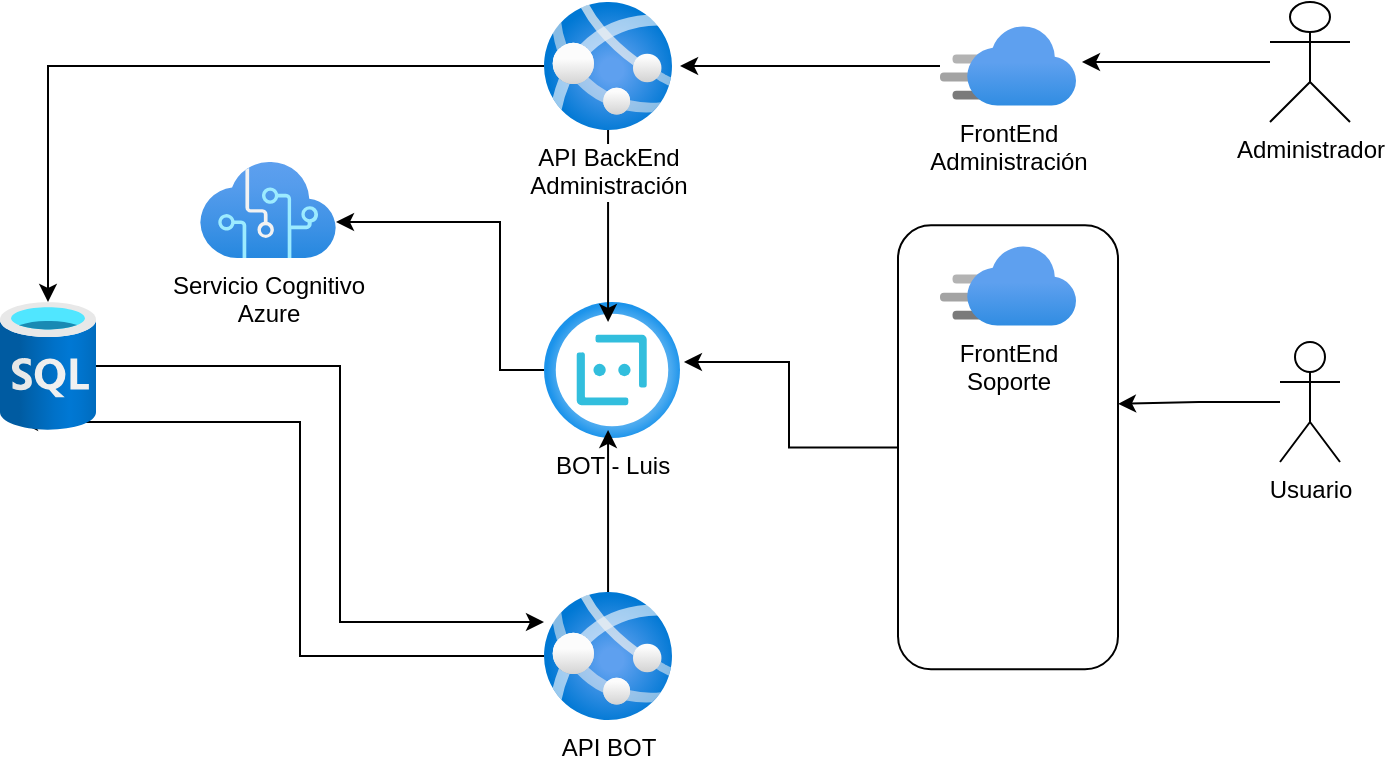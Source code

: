 <mxfile version="14.6.11" type="github" pages="2">
  <diagram id="yzrDxugUBzy7MwYX6YMi" name="General">
    <mxGraphModel dx="1422" dy="794" grid="1" gridSize="10" guides="1" tooltips="1" connect="1" arrows="1" fold="1" page="1" pageScale="1" pageWidth="827" pageHeight="1169" math="0" shadow="0">
      <root>
        <mxCell id="0" />
        <mxCell id="1" parent="0" />
        <mxCell id="NbvLRPV5zqQ-gS-G9C2f-18" style="edgeStyle=orthogonalEdgeStyle;rounded=0;orthogonalLoop=1;jettySize=auto;html=1;entryX=1.029;entryY=0.441;entryDx=0;entryDy=0;entryPerimeter=0;" edge="1" parent="1" source="NbvLRPV5zqQ-gS-G9C2f-16" target="sCG8SnL8BWODsKmGUk7c-1">
          <mxGeometry relative="1" as="geometry" />
        </mxCell>
        <mxCell id="NbvLRPV5zqQ-gS-G9C2f-16" value="" style="rounded=1;whiteSpace=wrap;html=1;" vertex="1" parent="1">
          <mxGeometry x="559" y="391.66" width="110" height="222" as="geometry" />
        </mxCell>
        <mxCell id="NbvLRPV5zqQ-gS-G9C2f-6" style="edgeStyle=orthogonalEdgeStyle;rounded=0;orthogonalLoop=1;jettySize=auto;html=1;" edge="1" parent="1" source="sCG8SnL8BWODsKmGUk7c-1" target="NbvLRPV5zqQ-gS-G9C2f-4">
          <mxGeometry relative="1" as="geometry">
            <Array as="points">
              <mxPoint x="360" y="464" />
              <mxPoint x="360" y="390" />
            </Array>
          </mxGeometry>
        </mxCell>
        <mxCell id="sCG8SnL8BWODsKmGUk7c-1" value="BOT - Luis" style="aspect=fixed;html=1;points=[];align=center;image;fontSize=12;image=img/lib/azure2/ai_machine_learning/Bot_Services.svg;" vertex="1" parent="1">
          <mxGeometry x="382" y="430" width="68" height="68" as="geometry" />
        </mxCell>
        <mxCell id="NbvLRPV5zqQ-gS-G9C2f-3" style="edgeStyle=orthogonalEdgeStyle;rounded=0;orthogonalLoop=1;jettySize=auto;html=1;entryX=1.044;entryY=0.45;entryDx=0;entryDy=0;entryPerimeter=0;" edge="1" parent="1" source="sCG8SnL8BWODsKmGUk7c-2" target="NbvLRPV5zqQ-gS-G9C2f-1">
          <mxGeometry relative="1" as="geometry" />
        </mxCell>
        <mxCell id="sCG8SnL8BWODsKmGUk7c-2" value="Administrador" style="shape=umlActor;verticalLabelPosition=bottom;verticalAlign=top;html=1;" vertex="1" parent="1">
          <mxGeometry x="745" y="280" width="40" height="60" as="geometry" />
        </mxCell>
        <mxCell id="NbvLRPV5zqQ-gS-G9C2f-19" style="edgeStyle=orthogonalEdgeStyle;rounded=0;orthogonalLoop=1;jettySize=auto;html=1;entryX=1;entryY=0.402;entryDx=0;entryDy=0;entryPerimeter=0;" edge="1" parent="1" source="sCG8SnL8BWODsKmGUk7c-3" target="NbvLRPV5zqQ-gS-G9C2f-16">
          <mxGeometry relative="1" as="geometry" />
        </mxCell>
        <mxCell id="sCG8SnL8BWODsKmGUk7c-3" value="Usuario" style="shape=umlActor;verticalLabelPosition=bottom;verticalAlign=top;html=1;" vertex="1" parent="1">
          <mxGeometry x="750" y="450" width="30" height="60" as="geometry" />
        </mxCell>
        <mxCell id="sCG8SnL8BWODsKmGUk7c-14" style="edgeStyle=orthogonalEdgeStyle;rounded=0;orthogonalLoop=1;jettySize=auto;html=1;" edge="1" parent="1" source="sCG8SnL8BWODsKmGUk7c-5" target="sCG8SnL8BWODsKmGUk7c-10">
          <mxGeometry relative="1" as="geometry" />
        </mxCell>
        <mxCell id="sCG8SnL8BWODsKmGUk7c-15" style="edgeStyle=orthogonalEdgeStyle;rounded=0;orthogonalLoop=1;jettySize=auto;html=1;entryX=0.471;entryY=0.147;entryDx=0;entryDy=0;entryPerimeter=0;" edge="1" parent="1" source="sCG8SnL8BWODsKmGUk7c-5" target="sCG8SnL8BWODsKmGUk7c-1">
          <mxGeometry relative="1" as="geometry" />
        </mxCell>
        <mxCell id="sCG8SnL8BWODsKmGUk7c-5" value="API BackEnd&lt;br&gt;Administración" style="aspect=fixed;html=1;points=[];align=center;image;fontSize=12;image=img/lib/azure2/app_services/App_Services.svg;" vertex="1" parent="1">
          <mxGeometry x="382" y="280" width="64" height="64" as="geometry" />
        </mxCell>
        <mxCell id="sCG8SnL8BWODsKmGUk7c-16" style="edgeStyle=orthogonalEdgeStyle;rounded=0;orthogonalLoop=1;jettySize=auto;html=1;entryX=0.208;entryY=0.938;entryDx=0;entryDy=0;entryPerimeter=0;" edge="1" parent="1" source="sCG8SnL8BWODsKmGUk7c-8" target="sCG8SnL8BWODsKmGUk7c-10">
          <mxGeometry relative="1" as="geometry">
            <mxPoint x="270" y="500" as="targetPoint" />
            <Array as="points">
              <mxPoint x="260" y="607" />
            </Array>
          </mxGeometry>
        </mxCell>
        <mxCell id="sCG8SnL8BWODsKmGUk7c-20" style="edgeStyle=orthogonalEdgeStyle;rounded=0;orthogonalLoop=1;jettySize=auto;html=1;entryX=0.471;entryY=0.941;entryDx=0;entryDy=0;entryPerimeter=0;" edge="1" parent="1" source="sCG8SnL8BWODsKmGUk7c-8" target="sCG8SnL8BWODsKmGUk7c-1">
          <mxGeometry relative="1" as="geometry" />
        </mxCell>
        <mxCell id="sCG8SnL8BWODsKmGUk7c-8" value="API BOT" style="aspect=fixed;html=1;points=[];align=center;image;fontSize=12;image=img/lib/azure2/app_services/App_Services.svg;" vertex="1" parent="1">
          <mxGeometry x="382" y="575" width="64" height="64" as="geometry" />
        </mxCell>
        <mxCell id="sCG8SnL8BWODsKmGUk7c-17" style="edgeStyle=orthogonalEdgeStyle;rounded=0;orthogonalLoop=1;jettySize=auto;html=1;" edge="1" parent="1" source="sCG8SnL8BWODsKmGUk7c-10" target="sCG8SnL8BWODsKmGUk7c-8">
          <mxGeometry relative="1" as="geometry">
            <Array as="points">
              <mxPoint x="280" y="590" />
            </Array>
          </mxGeometry>
        </mxCell>
        <mxCell id="sCG8SnL8BWODsKmGUk7c-10" value="" style="aspect=fixed;html=1;points=[];align=center;image;fontSize=12;image=img/lib/azure2/databases/SQL_Database.svg;" vertex="1" parent="1">
          <mxGeometry x="110" y="430" width="48" height="64" as="geometry" />
        </mxCell>
        <mxCell id="sCG8SnL8BWODsKmGUk7c-19" value="FrontEnd&lt;br&gt;Soporte" style="aspect=fixed;html=1;points=[];align=center;image;fontSize=12;image=img/lib/azure2/app_services/CDN_Profiles.svg;" vertex="1" parent="1">
          <mxGeometry x="580" y="402.03" width="68" height="40" as="geometry" />
        </mxCell>
        <mxCell id="NbvLRPV5zqQ-gS-G9C2f-2" style="edgeStyle=orthogonalEdgeStyle;rounded=0;orthogonalLoop=1;jettySize=auto;html=1;entryX=1.063;entryY=0.5;entryDx=0;entryDy=0;entryPerimeter=0;" edge="1" parent="1" source="NbvLRPV5zqQ-gS-G9C2f-1" target="sCG8SnL8BWODsKmGUk7c-5">
          <mxGeometry relative="1" as="geometry" />
        </mxCell>
        <mxCell id="NbvLRPV5zqQ-gS-G9C2f-1" value="FrontEnd&lt;br&gt;Administración" style="aspect=fixed;html=1;points=[];align=center;image;fontSize=12;image=img/lib/azure2/app_services/CDN_Profiles.svg;" vertex="1" parent="1">
          <mxGeometry x="580" y="292" width="68" height="40" as="geometry" />
        </mxCell>
        <mxCell id="NbvLRPV5zqQ-gS-G9C2f-4" value="Servicio Cognitivo&lt;br&gt;Azure" style="aspect=fixed;html=1;points=[];align=center;image;fontSize=12;image=img/lib/azure2/ai_machine_learning/Cognitive_Services.svg;" vertex="1" parent="1">
          <mxGeometry x="210" y="360" width="68" height="48" as="geometry" />
        </mxCell>
        <mxCell id="NbvLRPV5zqQ-gS-G9C2f-10" value="" style="shape=image;verticalLabelPosition=bottom;labelBackgroundColor=#ffffff;verticalAlign=top;aspect=fixed;imageAspect=0;image=https://www.idalsys.com/wp-content/uploads/2019/03/whatsapp-icon.png;" vertex="1" parent="1">
          <mxGeometry x="580" y="485.73" width="34" height="37.3" as="geometry" />
        </mxCell>
        <mxCell id="NbvLRPV5zqQ-gS-G9C2f-11" value="" style="shape=image;verticalLabelPosition=bottom;labelBackgroundColor=#ffffff;verticalAlign=top;aspect=fixed;imageAspect=0;image=https://upload.wikimedia.org/wikipedia/commons/thumb/1/1b/Facebook_icon.svg/1200px-Facebook_icon.svg.png;" vertex="1" parent="1">
          <mxGeometry x="620" y="487.38" width="34" height="34" as="geometry" />
        </mxCell>
        <mxCell id="NbvLRPV5zqQ-gS-G9C2f-12" value="" style="shape=image;verticalLabelPosition=bottom;labelBackgroundColor=#ffffff;verticalAlign=top;aspect=fixed;imageAspect=0;image=https://www.corpoeducacion.org.co/wp-content/uploads/2017/05/twitter-icon-circle-blue-logo-preview.png;" vertex="1" parent="1">
          <mxGeometry x="616" y="526.36" width="42" height="42" as="geometry" />
        </mxCell>
        <mxCell id="NbvLRPV5zqQ-gS-G9C2f-14" value="" style="shape=image;verticalLabelPosition=bottom;labelBackgroundColor=#ffffff;verticalAlign=top;aspect=fixed;imageAspect=0;image=https://upload.wikimedia.org/wikipedia/commons/thumb/5/58/Instagram-Icon.png/1025px-Instagram-Icon.png;" vertex="1" parent="1">
          <mxGeometry x="600" y="568.36" width="35" height="34.93" as="geometry" />
        </mxCell>
        <mxCell id="NbvLRPV5zqQ-gS-G9C2f-15" value="" style="shape=image;verticalLabelPosition=bottom;labelBackgroundColor=#ffffff;verticalAlign=top;aspect=fixed;imageAspect=0;image=https://toppng.com/uploads/preview/world-icon-web-icon-white-11563010874xluuy00vry.png;" vertex="1" parent="1">
          <mxGeometry x="586" y="533.03" width="28" height="28.66" as="geometry" />
        </mxCell>
      </root>
    </mxGraphModel>
  </diagram>
  <diagram id="BywRLAmgm774ZIUydOw6" name="Page-2">
    <mxGraphModel dx="1422" dy="794" grid="1" gridSize="10" guides="1" tooltips="1" connect="1" arrows="1" fold="1" page="1" pageScale="1" pageWidth="827" pageHeight="1169" math="0" shadow="0">
      <root>
        <mxCell id="YySdR1f9Y1qxqx6MNamv-0" />
        <mxCell id="YySdR1f9Y1qxqx6MNamv-1" parent="YySdR1f9Y1qxqx6MNamv-0" />
      </root>
    </mxGraphModel>
  </diagram>
</mxfile>

